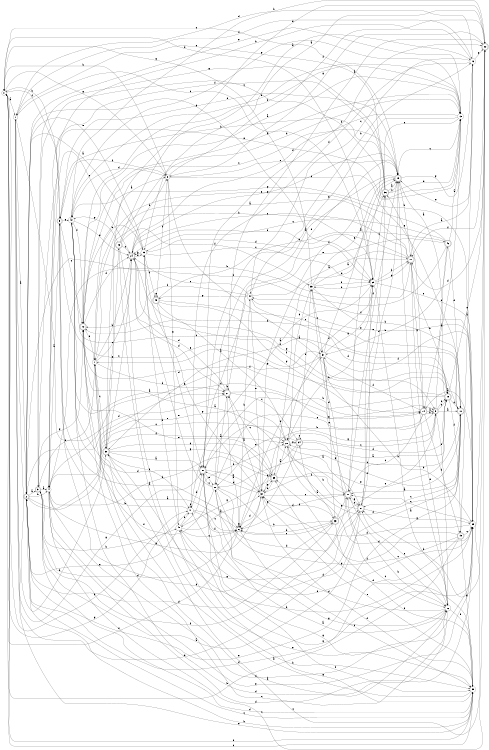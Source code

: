 digraph n38_2 {
__start0 [label="" shape="none"];

rankdir=LR;
size="8,5";

s0 [style="filled", color="black", fillcolor="white" shape="circle", label="0"];
s1 [style="filled", color="black", fillcolor="white" shape="circle", label="1"];
s2 [style="rounded,filled", color="black", fillcolor="white" shape="doublecircle", label="2"];
s3 [style="rounded,filled", color="black", fillcolor="white" shape="doublecircle", label="3"];
s4 [style="filled", color="black", fillcolor="white" shape="circle", label="4"];
s5 [style="rounded,filled", color="black", fillcolor="white" shape="doublecircle", label="5"];
s6 [style="filled", color="black", fillcolor="white" shape="circle", label="6"];
s7 [style="filled", color="black", fillcolor="white" shape="circle", label="7"];
s8 [style="filled", color="black", fillcolor="white" shape="circle", label="8"];
s9 [style="rounded,filled", color="black", fillcolor="white" shape="doublecircle", label="9"];
s10 [style="rounded,filled", color="black", fillcolor="white" shape="doublecircle", label="10"];
s11 [style="rounded,filled", color="black", fillcolor="white" shape="doublecircle", label="11"];
s12 [style="rounded,filled", color="black", fillcolor="white" shape="doublecircle", label="12"];
s13 [style="filled", color="black", fillcolor="white" shape="circle", label="13"];
s14 [style="rounded,filled", color="black", fillcolor="white" shape="doublecircle", label="14"];
s15 [style="rounded,filled", color="black", fillcolor="white" shape="doublecircle", label="15"];
s16 [style="filled", color="black", fillcolor="white" shape="circle", label="16"];
s17 [style="rounded,filled", color="black", fillcolor="white" shape="doublecircle", label="17"];
s18 [style="rounded,filled", color="black", fillcolor="white" shape="doublecircle", label="18"];
s19 [style="rounded,filled", color="black", fillcolor="white" shape="doublecircle", label="19"];
s20 [style="filled", color="black", fillcolor="white" shape="circle", label="20"];
s21 [style="rounded,filled", color="black", fillcolor="white" shape="doublecircle", label="21"];
s22 [style="rounded,filled", color="black", fillcolor="white" shape="doublecircle", label="22"];
s23 [style="filled", color="black", fillcolor="white" shape="circle", label="23"];
s24 [style="rounded,filled", color="black", fillcolor="white" shape="doublecircle", label="24"];
s25 [style="filled", color="black", fillcolor="white" shape="circle", label="25"];
s26 [style="filled", color="black", fillcolor="white" shape="circle", label="26"];
s27 [style="rounded,filled", color="black", fillcolor="white" shape="doublecircle", label="27"];
s28 [style="rounded,filled", color="black", fillcolor="white" shape="doublecircle", label="28"];
s29 [style="filled", color="black", fillcolor="white" shape="circle", label="29"];
s30 [style="rounded,filled", color="black", fillcolor="white" shape="doublecircle", label="30"];
s31 [style="rounded,filled", color="black", fillcolor="white" shape="doublecircle", label="31"];
s32 [style="filled", color="black", fillcolor="white" shape="circle", label="32"];
s33 [style="rounded,filled", color="black", fillcolor="white" shape="doublecircle", label="33"];
s34 [style="rounded,filled", color="black", fillcolor="white" shape="doublecircle", label="34"];
s35 [style="filled", color="black", fillcolor="white" shape="circle", label="35"];
s36 [style="rounded,filled", color="black", fillcolor="white" shape="doublecircle", label="36"];
s37 [style="filled", color="black", fillcolor="white" shape="circle", label="37"];
s38 [style="filled", color="black", fillcolor="white" shape="circle", label="38"];
s39 [style="rounded,filled", color="black", fillcolor="white" shape="doublecircle", label="39"];
s40 [style="filled", color="black", fillcolor="white" shape="circle", label="40"];
s41 [style="filled", color="black", fillcolor="white" shape="circle", label="41"];
s42 [style="filled", color="black", fillcolor="white" shape="circle", label="42"];
s43 [style="rounded,filled", color="black", fillcolor="white" shape="doublecircle", label="43"];
s44 [style="filled", color="black", fillcolor="white" shape="circle", label="44"];
s45 [style="rounded,filled", color="black", fillcolor="white" shape="doublecircle", label="45"];
s46 [style="rounded,filled", color="black", fillcolor="white" shape="doublecircle", label="46"];
s0 -> s1 [label="a"];
s0 -> s41 [label="b"];
s0 -> s38 [label="c"];
s0 -> s25 [label="d"];
s0 -> s38 [label="e"];
s0 -> s5 [label="f"];
s0 -> s8 [label="g"];
s1 -> s2 [label="a"];
s1 -> s30 [label="b"];
s1 -> s25 [label="c"];
s1 -> s21 [label="d"];
s1 -> s38 [label="e"];
s1 -> s16 [label="f"];
s1 -> s31 [label="g"];
s2 -> s3 [label="a"];
s2 -> s4 [label="b"];
s2 -> s28 [label="c"];
s2 -> s14 [label="d"];
s2 -> s13 [label="e"];
s2 -> s28 [label="f"];
s2 -> s25 [label="g"];
s3 -> s4 [label="a"];
s3 -> s40 [label="b"];
s3 -> s13 [label="c"];
s3 -> s38 [label="d"];
s3 -> s13 [label="e"];
s3 -> s11 [label="f"];
s3 -> s12 [label="g"];
s4 -> s5 [label="a"];
s4 -> s17 [label="b"];
s4 -> s22 [label="c"];
s4 -> s29 [label="d"];
s4 -> s29 [label="e"];
s4 -> s29 [label="f"];
s4 -> s32 [label="g"];
s5 -> s6 [label="a"];
s5 -> s0 [label="b"];
s5 -> s12 [label="c"];
s5 -> s33 [label="d"];
s5 -> s37 [label="e"];
s5 -> s8 [label="f"];
s5 -> s42 [label="g"];
s6 -> s7 [label="a"];
s6 -> s44 [label="b"];
s6 -> s38 [label="c"];
s6 -> s3 [label="d"];
s6 -> s37 [label="e"];
s6 -> s0 [label="f"];
s6 -> s6 [label="g"];
s7 -> s8 [label="a"];
s7 -> s24 [label="b"];
s7 -> s30 [label="c"];
s7 -> s21 [label="d"];
s7 -> s24 [label="e"];
s7 -> s3 [label="f"];
s7 -> s27 [label="g"];
s8 -> s9 [label="a"];
s8 -> s0 [label="b"];
s8 -> s10 [label="c"];
s8 -> s42 [label="d"];
s8 -> s19 [label="e"];
s8 -> s22 [label="f"];
s8 -> s40 [label="g"];
s9 -> s10 [label="a"];
s9 -> s31 [label="b"];
s9 -> s18 [label="c"];
s9 -> s46 [label="d"];
s9 -> s18 [label="e"];
s9 -> s26 [label="f"];
s9 -> s32 [label="g"];
s10 -> s11 [label="a"];
s10 -> s12 [label="b"];
s10 -> s27 [label="c"];
s10 -> s41 [label="d"];
s10 -> s2 [label="e"];
s10 -> s30 [label="f"];
s10 -> s20 [label="g"];
s11 -> s12 [label="a"];
s11 -> s26 [label="b"];
s11 -> s26 [label="c"];
s11 -> s6 [label="d"];
s11 -> s35 [label="e"];
s11 -> s19 [label="f"];
s11 -> s27 [label="g"];
s12 -> s13 [label="a"];
s12 -> s23 [label="b"];
s12 -> s19 [label="c"];
s12 -> s24 [label="d"];
s12 -> s7 [label="e"];
s12 -> s14 [label="f"];
s12 -> s13 [label="g"];
s13 -> s14 [label="a"];
s13 -> s42 [label="b"];
s13 -> s19 [label="c"];
s13 -> s24 [label="d"];
s13 -> s11 [label="e"];
s13 -> s12 [label="f"];
s13 -> s31 [label="g"];
s14 -> s9 [label="a"];
s14 -> s9 [label="b"];
s14 -> s11 [label="c"];
s14 -> s15 [label="d"];
s14 -> s20 [label="e"];
s14 -> s37 [label="f"];
s14 -> s36 [label="g"];
s15 -> s16 [label="a"];
s15 -> s0 [label="b"];
s15 -> s29 [label="c"];
s15 -> s2 [label="d"];
s15 -> s40 [label="e"];
s15 -> s39 [label="f"];
s15 -> s38 [label="g"];
s16 -> s17 [label="a"];
s16 -> s4 [label="b"];
s16 -> s44 [label="c"];
s16 -> s1 [label="d"];
s16 -> s19 [label="e"];
s16 -> s41 [label="f"];
s16 -> s22 [label="g"];
s17 -> s7 [label="a"];
s17 -> s18 [label="b"];
s17 -> s24 [label="c"];
s17 -> s39 [label="d"];
s17 -> s26 [label="e"];
s17 -> s24 [label="f"];
s17 -> s14 [label="g"];
s18 -> s19 [label="a"];
s18 -> s31 [label="b"];
s18 -> s28 [label="c"];
s18 -> s10 [label="d"];
s18 -> s22 [label="e"];
s18 -> s15 [label="f"];
s18 -> s7 [label="g"];
s19 -> s20 [label="a"];
s19 -> s17 [label="b"];
s19 -> s0 [label="c"];
s19 -> s27 [label="d"];
s19 -> s5 [label="e"];
s19 -> s32 [label="f"];
s19 -> s16 [label="g"];
s20 -> s21 [label="a"];
s20 -> s33 [label="b"];
s20 -> s31 [label="c"];
s20 -> s27 [label="d"];
s20 -> s23 [label="e"];
s20 -> s42 [label="f"];
s20 -> s29 [label="g"];
s21 -> s22 [label="a"];
s21 -> s21 [label="b"];
s21 -> s34 [label="c"];
s21 -> s24 [label="d"];
s21 -> s19 [label="e"];
s21 -> s6 [label="f"];
s21 -> s9 [label="g"];
s22 -> s23 [label="a"];
s22 -> s27 [label="b"];
s22 -> s30 [label="c"];
s22 -> s17 [label="d"];
s22 -> s30 [label="e"];
s22 -> s17 [label="f"];
s22 -> s8 [label="g"];
s23 -> s2 [label="a"];
s23 -> s24 [label="b"];
s23 -> s25 [label="c"];
s23 -> s25 [label="d"];
s23 -> s2 [label="e"];
s23 -> s45 [label="f"];
s23 -> s32 [label="g"];
s24 -> s23 [label="a"];
s24 -> s8 [label="b"];
s24 -> s4 [label="c"];
s24 -> s21 [label="d"];
s24 -> s19 [label="e"];
s24 -> s18 [label="f"];
s24 -> s18 [label="g"];
s25 -> s26 [label="a"];
s25 -> s35 [label="b"];
s25 -> s36 [label="c"];
s25 -> s28 [label="d"];
s25 -> s29 [label="e"];
s25 -> s17 [label="f"];
s25 -> s17 [label="g"];
s26 -> s7 [label="a"];
s26 -> s19 [label="b"];
s26 -> s12 [label="c"];
s26 -> s20 [label="d"];
s26 -> s27 [label="e"];
s26 -> s38 [label="f"];
s26 -> s20 [label="g"];
s27 -> s3 [label="a"];
s27 -> s28 [label="b"];
s27 -> s11 [label="c"];
s27 -> s1 [label="d"];
s27 -> s36 [label="e"];
s27 -> s25 [label="f"];
s27 -> s29 [label="g"];
s28 -> s27 [label="a"];
s28 -> s25 [label="b"];
s28 -> s9 [label="c"];
s28 -> s29 [label="d"];
s28 -> s4 [label="e"];
s28 -> s10 [label="f"];
s28 -> s34 [label="g"];
s29 -> s14 [label="a"];
s29 -> s30 [label="b"];
s29 -> s11 [label="c"];
s29 -> s32 [label="d"];
s29 -> s44 [label="e"];
s29 -> s44 [label="f"];
s29 -> s42 [label="g"];
s30 -> s31 [label="a"];
s30 -> s25 [label="b"];
s30 -> s24 [label="c"];
s30 -> s39 [label="d"];
s30 -> s43 [label="e"];
s30 -> s41 [label="f"];
s30 -> s39 [label="g"];
s31 -> s26 [label="a"];
s31 -> s22 [label="b"];
s31 -> s32 [label="c"];
s31 -> s42 [label="d"];
s31 -> s20 [label="e"];
s31 -> s38 [label="f"];
s31 -> s26 [label="g"];
s32 -> s21 [label="a"];
s32 -> s31 [label="b"];
s32 -> s11 [label="c"];
s32 -> s6 [label="d"];
s32 -> s10 [label="e"];
s32 -> s33 [label="f"];
s32 -> s39 [label="g"];
s33 -> s34 [label="a"];
s33 -> s6 [label="b"];
s33 -> s6 [label="c"];
s33 -> s2 [label="d"];
s33 -> s9 [label="e"];
s33 -> s38 [label="f"];
s33 -> s11 [label="g"];
s34 -> s18 [label="a"];
s34 -> s6 [label="b"];
s34 -> s34 [label="c"];
s34 -> s18 [label="d"];
s34 -> s20 [label="e"];
s34 -> s35 [label="f"];
s34 -> s6 [label="g"];
s35 -> s36 [label="a"];
s35 -> s10 [label="b"];
s35 -> s37 [label="c"];
s35 -> s28 [label="d"];
s35 -> s19 [label="e"];
s35 -> s25 [label="f"];
s35 -> s0 [label="g"];
s36 -> s19 [label="a"];
s36 -> s5 [label="b"];
s36 -> s19 [label="c"];
s36 -> s13 [label="d"];
s36 -> s1 [label="e"];
s36 -> s4 [label="f"];
s36 -> s3 [label="g"];
s37 -> s19 [label="a"];
s37 -> s29 [label="b"];
s37 -> s26 [label="c"];
s37 -> s33 [label="d"];
s37 -> s4 [label="e"];
s37 -> s29 [label="f"];
s37 -> s25 [label="g"];
s38 -> s12 [label="a"];
s38 -> s2 [label="b"];
s38 -> s2 [label="c"];
s38 -> s39 [label="d"];
s38 -> s32 [label="e"];
s38 -> s32 [label="f"];
s38 -> s40 [label="g"];
s39 -> s28 [label="a"];
s39 -> s32 [label="b"];
s39 -> s21 [label="c"];
s39 -> s4 [label="d"];
s39 -> s12 [label="e"];
s39 -> s11 [label="f"];
s39 -> s40 [label="g"];
s40 -> s32 [label="a"];
s40 -> s28 [label="b"];
s40 -> s6 [label="c"];
s40 -> s23 [label="d"];
s40 -> s2 [label="e"];
s40 -> s41 [label="f"];
s40 -> s29 [label="g"];
s41 -> s25 [label="a"];
s41 -> s5 [label="b"];
s41 -> s6 [label="c"];
s41 -> s31 [label="d"];
s41 -> s41 [label="e"];
s41 -> s6 [label="f"];
s41 -> s0 [label="g"];
s42 -> s21 [label="a"];
s42 -> s22 [label="b"];
s42 -> s37 [label="c"];
s42 -> s26 [label="d"];
s42 -> s24 [label="e"];
s42 -> s12 [label="f"];
s42 -> s13 [label="g"];
s43 -> s16 [label="a"];
s43 -> s38 [label="b"];
s43 -> s24 [label="c"];
s43 -> s13 [label="d"];
s43 -> s38 [label="e"];
s43 -> s35 [label="f"];
s43 -> s42 [label="g"];
s44 -> s17 [label="a"];
s44 -> s16 [label="b"];
s44 -> s24 [label="c"];
s44 -> s18 [label="d"];
s44 -> s32 [label="e"];
s44 -> s12 [label="f"];
s44 -> s45 [label="g"];
s45 -> s28 [label="a"];
s45 -> s46 [label="b"];
s45 -> s10 [label="c"];
s45 -> s31 [label="d"];
s45 -> s45 [label="e"];
s45 -> s8 [label="f"];
s45 -> s14 [label="g"];
s46 -> s13 [label="a"];
s46 -> s37 [label="b"];
s46 -> s23 [label="c"];
s46 -> s10 [label="d"];
s46 -> s31 [label="e"];
s46 -> s2 [label="f"];
s46 -> s7 [label="g"];

}